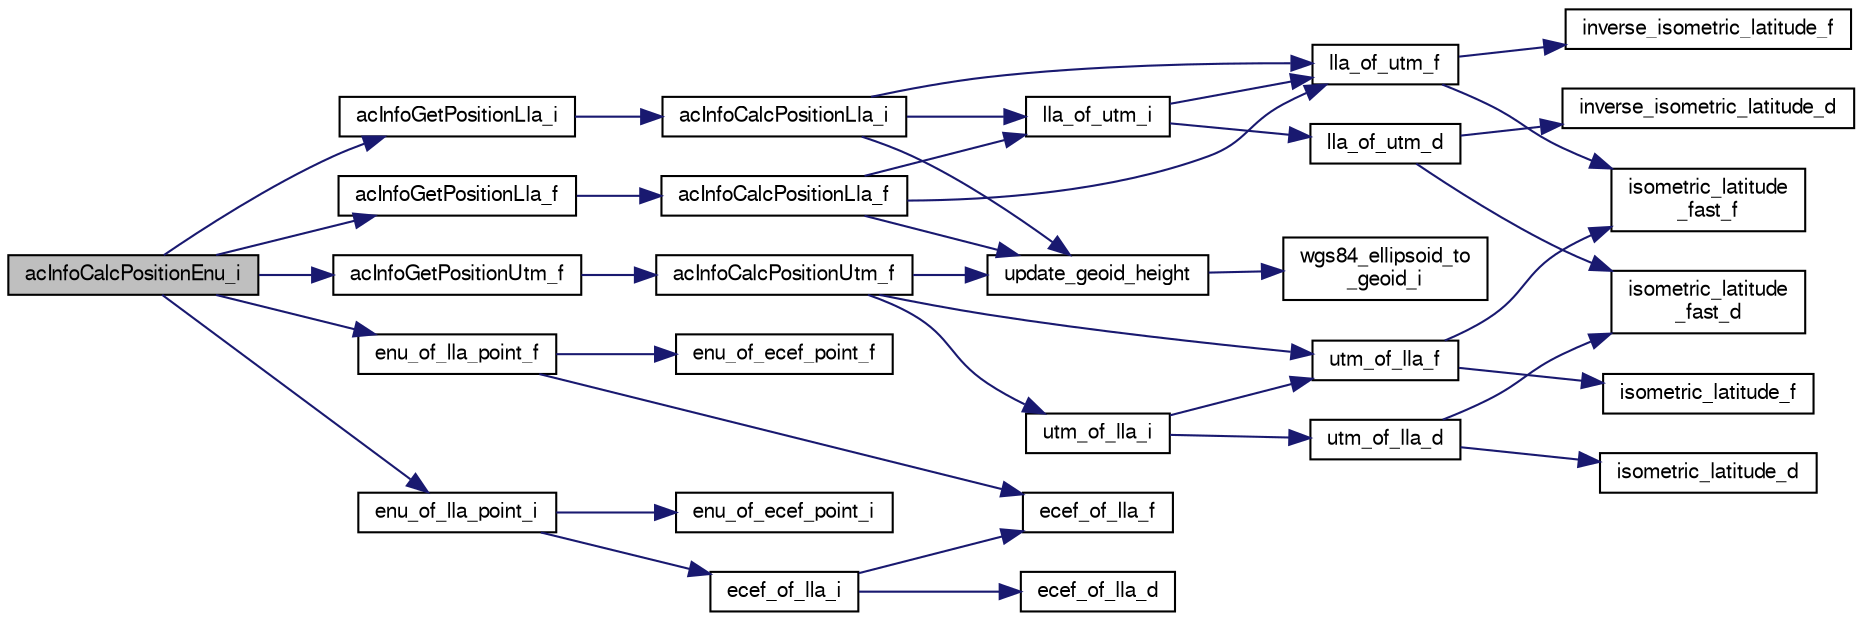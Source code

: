 digraph "acInfoCalcPositionEnu_i"
{
  edge [fontname="FreeSans",fontsize="10",labelfontname="FreeSans",labelfontsize="10"];
  node [fontname="FreeSans",fontsize="10",shape=record];
  rankdir="LR";
  Node1 [label="acInfoCalcPositionEnu_i",height=0.2,width=0.4,color="black", fillcolor="grey75", style="filled", fontcolor="black"];
  Node1 -> Node2 [color="midnightblue",fontsize="10",style="solid",fontname="FreeSans"];
  Node2 [label="acInfoGetPositionLla_f",height=0.2,width=0.4,color="black", fillcolor="white", style="filled",URL="$group__ac__info.html#ga9712309206b85d9fb005f0ba19553a04",tooltip="Get position from LLA coordinates (float). "];
  Node2 -> Node3 [color="midnightblue",fontsize="10",style="solid",fontname="FreeSans"];
  Node3 [label="acInfoCalcPositionLla_f",height=0.2,width=0.4,color="black", fillcolor="white", style="filled",URL="$group__ac__info.html#ga66c45f46dcc1835b0297fcb89240db20"];
  Node3 -> Node4 [color="midnightblue",fontsize="10",style="solid",fontname="FreeSans"];
  Node4 [label="lla_of_utm_i",height=0.2,width=0.4,color="black", fillcolor="white", style="filled",URL="$group__math__geodetic__int.html#ga3e1a1eaa12a3890f5a70574219a74d9e",tooltip="Convert a UTM to LLA. "];
  Node4 -> Node5 [color="midnightblue",fontsize="10",style="solid",fontname="FreeSans"];
  Node5 [label="lla_of_utm_f",height=0.2,width=0.4,color="black", fillcolor="white", style="filled",URL="$pprz__geodetic__float_8c.html#a30c2e47ec9a898079c04e8b08496b455"];
  Node5 -> Node6 [color="midnightblue",fontsize="10",style="solid",fontname="FreeSans"];
  Node6 [label="inverse_isometric_latitude_f",height=0.2,width=0.4,color="black", fillcolor="white", style="filled",URL="$pprz__geodetic__float_8c.html#a28b6e05c87f50f1e5290e36407095fb6"];
  Node5 -> Node7 [color="midnightblue",fontsize="10",style="solid",fontname="FreeSans"];
  Node7 [label="isometric_latitude\l_fast_f",height=0.2,width=0.4,color="black", fillcolor="white", style="filled",URL="$pprz__geodetic__float_8c.html#a21ea1b369f7d4abd984fb89c488dde24"];
  Node4 -> Node8 [color="midnightblue",fontsize="10",style="solid",fontname="FreeSans"];
  Node8 [label="lla_of_utm_d",height=0.2,width=0.4,color="black", fillcolor="white", style="filled",URL="$group__math__geodetic__double.html#ga0f160507506fc364a8b2c35327d252fa"];
  Node8 -> Node9 [color="midnightblue",fontsize="10",style="solid",fontname="FreeSans"];
  Node9 [label="isometric_latitude\l_fast_d",height=0.2,width=0.4,color="black", fillcolor="white", style="filled",URL="$pprz__geodetic__double_8c.html#ab041f54d7a1272975623da5aaa67a39b"];
  Node8 -> Node10 [color="midnightblue",fontsize="10",style="solid",fontname="FreeSans"];
  Node10 [label="inverse_isometric_latitude_d",height=0.2,width=0.4,color="black", fillcolor="white", style="filled",URL="$pprz__geodetic__double_8c.html#ab51a48c23983d0c1a5e6f5dfe216ab6f"];
  Node3 -> Node11 [color="midnightblue",fontsize="10",style="solid",fontname="FreeSans"];
  Node11 [label="update_geoid_height",height=0.2,width=0.4,color="black", fillcolor="white", style="filled",URL="$traffic__info_8c.html#a613e84a3cdf3fbb12be8f2de43e6bff1",tooltip="Update estimate of the geoid height Requires an available hsml and/or lla measurement, if not available value isn&#39;t updated. "];
  Node11 -> Node12 [color="midnightblue",fontsize="10",style="solid",fontname="FreeSans"];
  Node12 [label="wgs84_ellipsoid_to\l_geoid_i",height=0.2,width=0.4,color="black", fillcolor="white", style="filled",URL="$group__math__geodetic__wgs84.html#ga8a5f4f94c58a37c5d62b6d80ed0653c6",tooltip="Get WGS84 ellipsoid/geoid separation. "];
  Node3 -> Node5 [color="midnightblue",fontsize="10",style="solid",fontname="FreeSans"];
  Node1 -> Node13 [color="midnightblue",fontsize="10",style="solid",fontname="FreeSans"];
  Node13 [label="acInfoGetPositionLla_i",height=0.2,width=0.4,color="black", fillcolor="white", style="filled",URL="$group__ac__info.html#gafc650e7d5bdaa36628912178842e55bd",tooltip="Get position from LLA coordinates (int). "];
  Node13 -> Node14 [color="midnightblue",fontsize="10",style="solid",fontname="FreeSans"];
  Node14 [label="acInfoCalcPositionLla_i",height=0.2,width=0.4,color="black", fillcolor="white", style="filled",URL="$group__ac__info.html#ga660def4d2d1433508928beb427d1b7c7"];
  Node14 -> Node4 [color="midnightblue",fontsize="10",style="solid",fontname="FreeSans"];
  Node14 -> Node11 [color="midnightblue",fontsize="10",style="solid",fontname="FreeSans"];
  Node14 -> Node5 [color="midnightblue",fontsize="10",style="solid",fontname="FreeSans"];
  Node1 -> Node15 [color="midnightblue",fontsize="10",style="solid",fontname="FreeSans"];
  Node15 [label="acInfoGetPositionUtm_f",height=0.2,width=0.4,color="black", fillcolor="white", style="filled",URL="$group__ac__info.html#ga74acacb611beb144c68c7b41ef3e50a4",tooltip="Get position from UTM coordinates (float). "];
  Node15 -> Node16 [color="midnightblue",fontsize="10",style="solid",fontname="FreeSans"];
  Node16 [label="acInfoCalcPositionUtm_f",height=0.2,width=0.4,color="black", fillcolor="white", style="filled",URL="$group__ac__info.html#ga372e62985b33d1539347cfadb62d9aff"];
  Node16 -> Node17 [color="midnightblue",fontsize="10",style="solid",fontname="FreeSans"];
  Node17 [label="utm_of_lla_i",height=0.2,width=0.4,color="black", fillcolor="white", style="filled",URL="$group__math__geodetic__int.html#gad84470d73cce3f4d1c54bf579239849c",tooltip="Convert a LLA to UTM. "];
  Node17 -> Node18 [color="midnightblue",fontsize="10",style="solid",fontname="FreeSans"];
  Node18 [label="utm_of_lla_f",height=0.2,width=0.4,color="black", fillcolor="white", style="filled",URL="$pprz__geodetic__float_8c.html#af99d4775df518f30b741b49c26eceedd"];
  Node18 -> Node19 [color="midnightblue",fontsize="10",style="solid",fontname="FreeSans"];
  Node19 [label="isometric_latitude_f",height=0.2,width=0.4,color="black", fillcolor="white", style="filled",URL="$pprz__geodetic__float_8c.html#a25c5bd31de0ea0d0caf14a0d217ad3ea"];
  Node18 -> Node7 [color="midnightblue",fontsize="10",style="solid",fontname="FreeSans"];
  Node17 -> Node20 [color="midnightblue",fontsize="10",style="solid",fontname="FreeSans"];
  Node20 [label="utm_of_lla_d",height=0.2,width=0.4,color="black", fillcolor="white", style="filled",URL="$group__math__geodetic__double.html#ga9d76a215409f6f6bfcfe8214d6398250"];
  Node20 -> Node21 [color="midnightblue",fontsize="10",style="solid",fontname="FreeSans"];
  Node21 [label="isometric_latitude_d",height=0.2,width=0.4,color="black", fillcolor="white", style="filled",URL="$pprz__geodetic__double_8c.html#a4e6981a579464b9dcb9a7ea51bd184b0"];
  Node20 -> Node9 [color="midnightblue",fontsize="10",style="solid",fontname="FreeSans"];
  Node16 -> Node11 [color="midnightblue",fontsize="10",style="solid",fontname="FreeSans"];
  Node16 -> Node18 [color="midnightblue",fontsize="10",style="solid",fontname="FreeSans"];
  Node1 -> Node22 [color="midnightblue",fontsize="10",style="solid",fontname="FreeSans"];
  Node22 [label="enu_of_lla_point_f",height=0.2,width=0.4,color="black", fillcolor="white", style="filled",URL="$pprz__geodetic__float_8c.html#ab8d5cb7292ea74802e7a94e265c0703a"];
  Node22 -> Node23 [color="midnightblue",fontsize="10",style="solid",fontname="FreeSans"];
  Node23 [label="ecef_of_lla_f",height=0.2,width=0.4,color="black", fillcolor="white", style="filled",URL="$pprz__geodetic__float_8c.html#a65bc5ba8b61d014ca659035759cc001c"];
  Node22 -> Node24 [color="midnightblue",fontsize="10",style="solid",fontname="FreeSans"];
  Node24 [label="enu_of_ecef_point_f",height=0.2,width=0.4,color="black", fillcolor="white", style="filled",URL="$pprz__geodetic__float_8c.html#a2a82ebdce90a3e41d54f72c5e787fcd0"];
  Node1 -> Node25 [color="midnightblue",fontsize="10",style="solid",fontname="FreeSans"];
  Node25 [label="enu_of_lla_point_i",height=0.2,width=0.4,color="black", fillcolor="white", style="filled",URL="$group__math__geodetic__int.html#gab462d1e8278e0dd9cbc9ff463cde8f5e",tooltip="Convert a point from LLA to local ENU. "];
  Node25 -> Node26 [color="midnightblue",fontsize="10",style="solid",fontname="FreeSans"];
  Node26 [label="ecef_of_lla_i",height=0.2,width=0.4,color="black", fillcolor="white", style="filled",URL="$group__math__geodetic__int.html#ga386f7bf340618bf1454ca2a3b5086100",tooltip="Convert a LLA to ECEF. "];
  Node26 -> Node23 [color="midnightblue",fontsize="10",style="solid",fontname="FreeSans"];
  Node26 -> Node27 [color="midnightblue",fontsize="10",style="solid",fontname="FreeSans"];
  Node27 [label="ecef_of_lla_d",height=0.2,width=0.4,color="black", fillcolor="white", style="filled",URL="$group__math__geodetic__double.html#gae6608c48696daebf3382f08e655028d9"];
  Node25 -> Node28 [color="midnightblue",fontsize="10",style="solid",fontname="FreeSans"];
  Node28 [label="enu_of_ecef_point_i",height=0.2,width=0.4,color="black", fillcolor="white", style="filled",URL="$group__math__geodetic__int.html#ga85bcbfc73a43b120465422ec55647573",tooltip="Convert a point from ECEF to local ENU. "];
}
